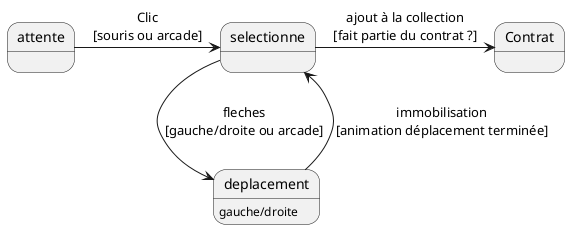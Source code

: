 @startuml "État des bandes"
state attente
state selectionne
state deplacement : gauche/droite
state Contrat

attente -> selectionne : Clic\n[souris ou arcade]
selectionne -> deplacement : fleches\n[gauche/droite ou arcade]
deplacement --> selectionne :immobilisation\n[animation déplacement terminée]
selectionne -> Contrat :ajout à la collection\n[fait partie du contrat ?]
@enduml